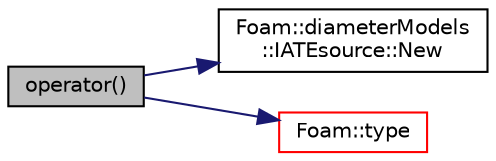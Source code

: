 digraph "operator()"
{
  bgcolor="transparent";
  edge [fontname="Helvetica",fontsize="10",labelfontname="Helvetica",labelfontsize="10"];
  node [fontname="Helvetica",fontsize="10",shape=record];
  rankdir="LR";
  Node1 [label="operator()",height=0.2,width=0.4,color="black", fillcolor="grey75", style="filled", fontcolor="black"];
  Node1 -> Node2 [color="midnightblue",fontsize="10",style="solid",fontname="Helvetica"];
  Node2 [label="Foam::diameterModels\l::IATEsource::New",height=0.2,width=0.4,color="black",URL="$a01035.html#a2da41771edf68f4f68e49f5ef9609897"];
  Node1 -> Node3 [color="midnightblue",fontsize="10",style="solid",fontname="Helvetica"];
  Node3 [label="Foam::type",height=0.2,width=0.4,color="red",URL="$a10979.html#aec48583af672626378f501eb9fc32cd1",tooltip="Return the file type: DIRECTORY or FILE. "];
}
